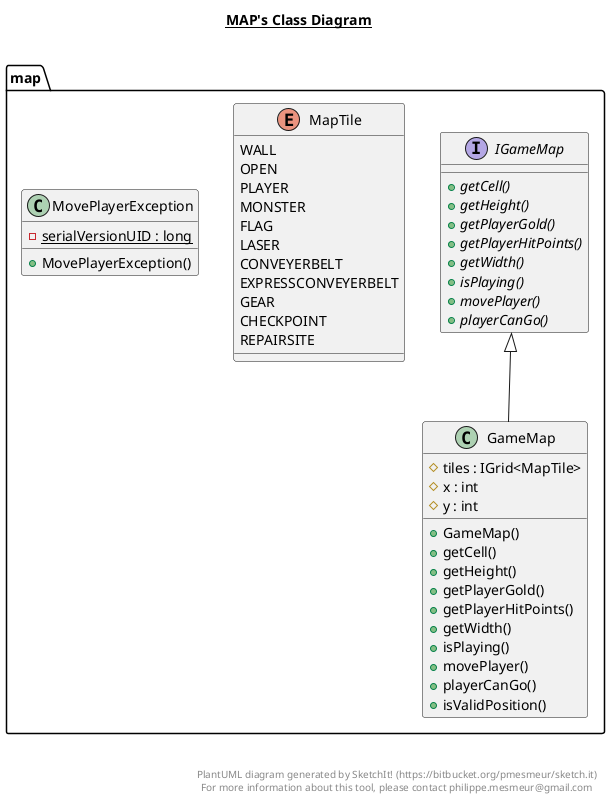 @startuml

title __MAP's Class Diagram__\n

  package map {
    class GameMap {
        # tiles : IGrid<MapTile>
        # x : int
        # y : int
        + GameMap()
        + getCell()
        + getHeight()
        + getPlayerGold()
        + getPlayerHitPoints()
        + getWidth()
        + isPlaying()
        + movePlayer()
        + playerCanGo()
        + isValidPosition()
    }
  }
  

  package map {
    interface IGameMap {
        {abstract} + getCell()
        {abstract} + getHeight()
        {abstract} + getPlayerGold()
        {abstract} + getPlayerHitPoints()
        {abstract} + getWidth()
        {abstract} + isPlaying()
        {abstract} + movePlayer()
        {abstract} + playerCanGo()
    }
  }
  

  package map {
    enum MapTile {
      WALL
      OPEN
      PLAYER
      MONSTER
      FLAG
      LASER
      CONVEYERBELT
      EXPRESSCONVEYERBELT
      GEAR
      CHECKPOINT
      REPAIRSITE
    }
  }
  

  package map {
    class MovePlayerException {
        {static} - serialVersionUID : long
        + MovePlayerException()
    }
  }
  

  GameMap -up-|> IGameMap


right footer


PlantUML diagram generated by SketchIt! (https://bitbucket.org/pmesmeur/sketch.it)
For more information about this tool, please contact philippe.mesmeur@gmail.com
endfooter

@enduml
